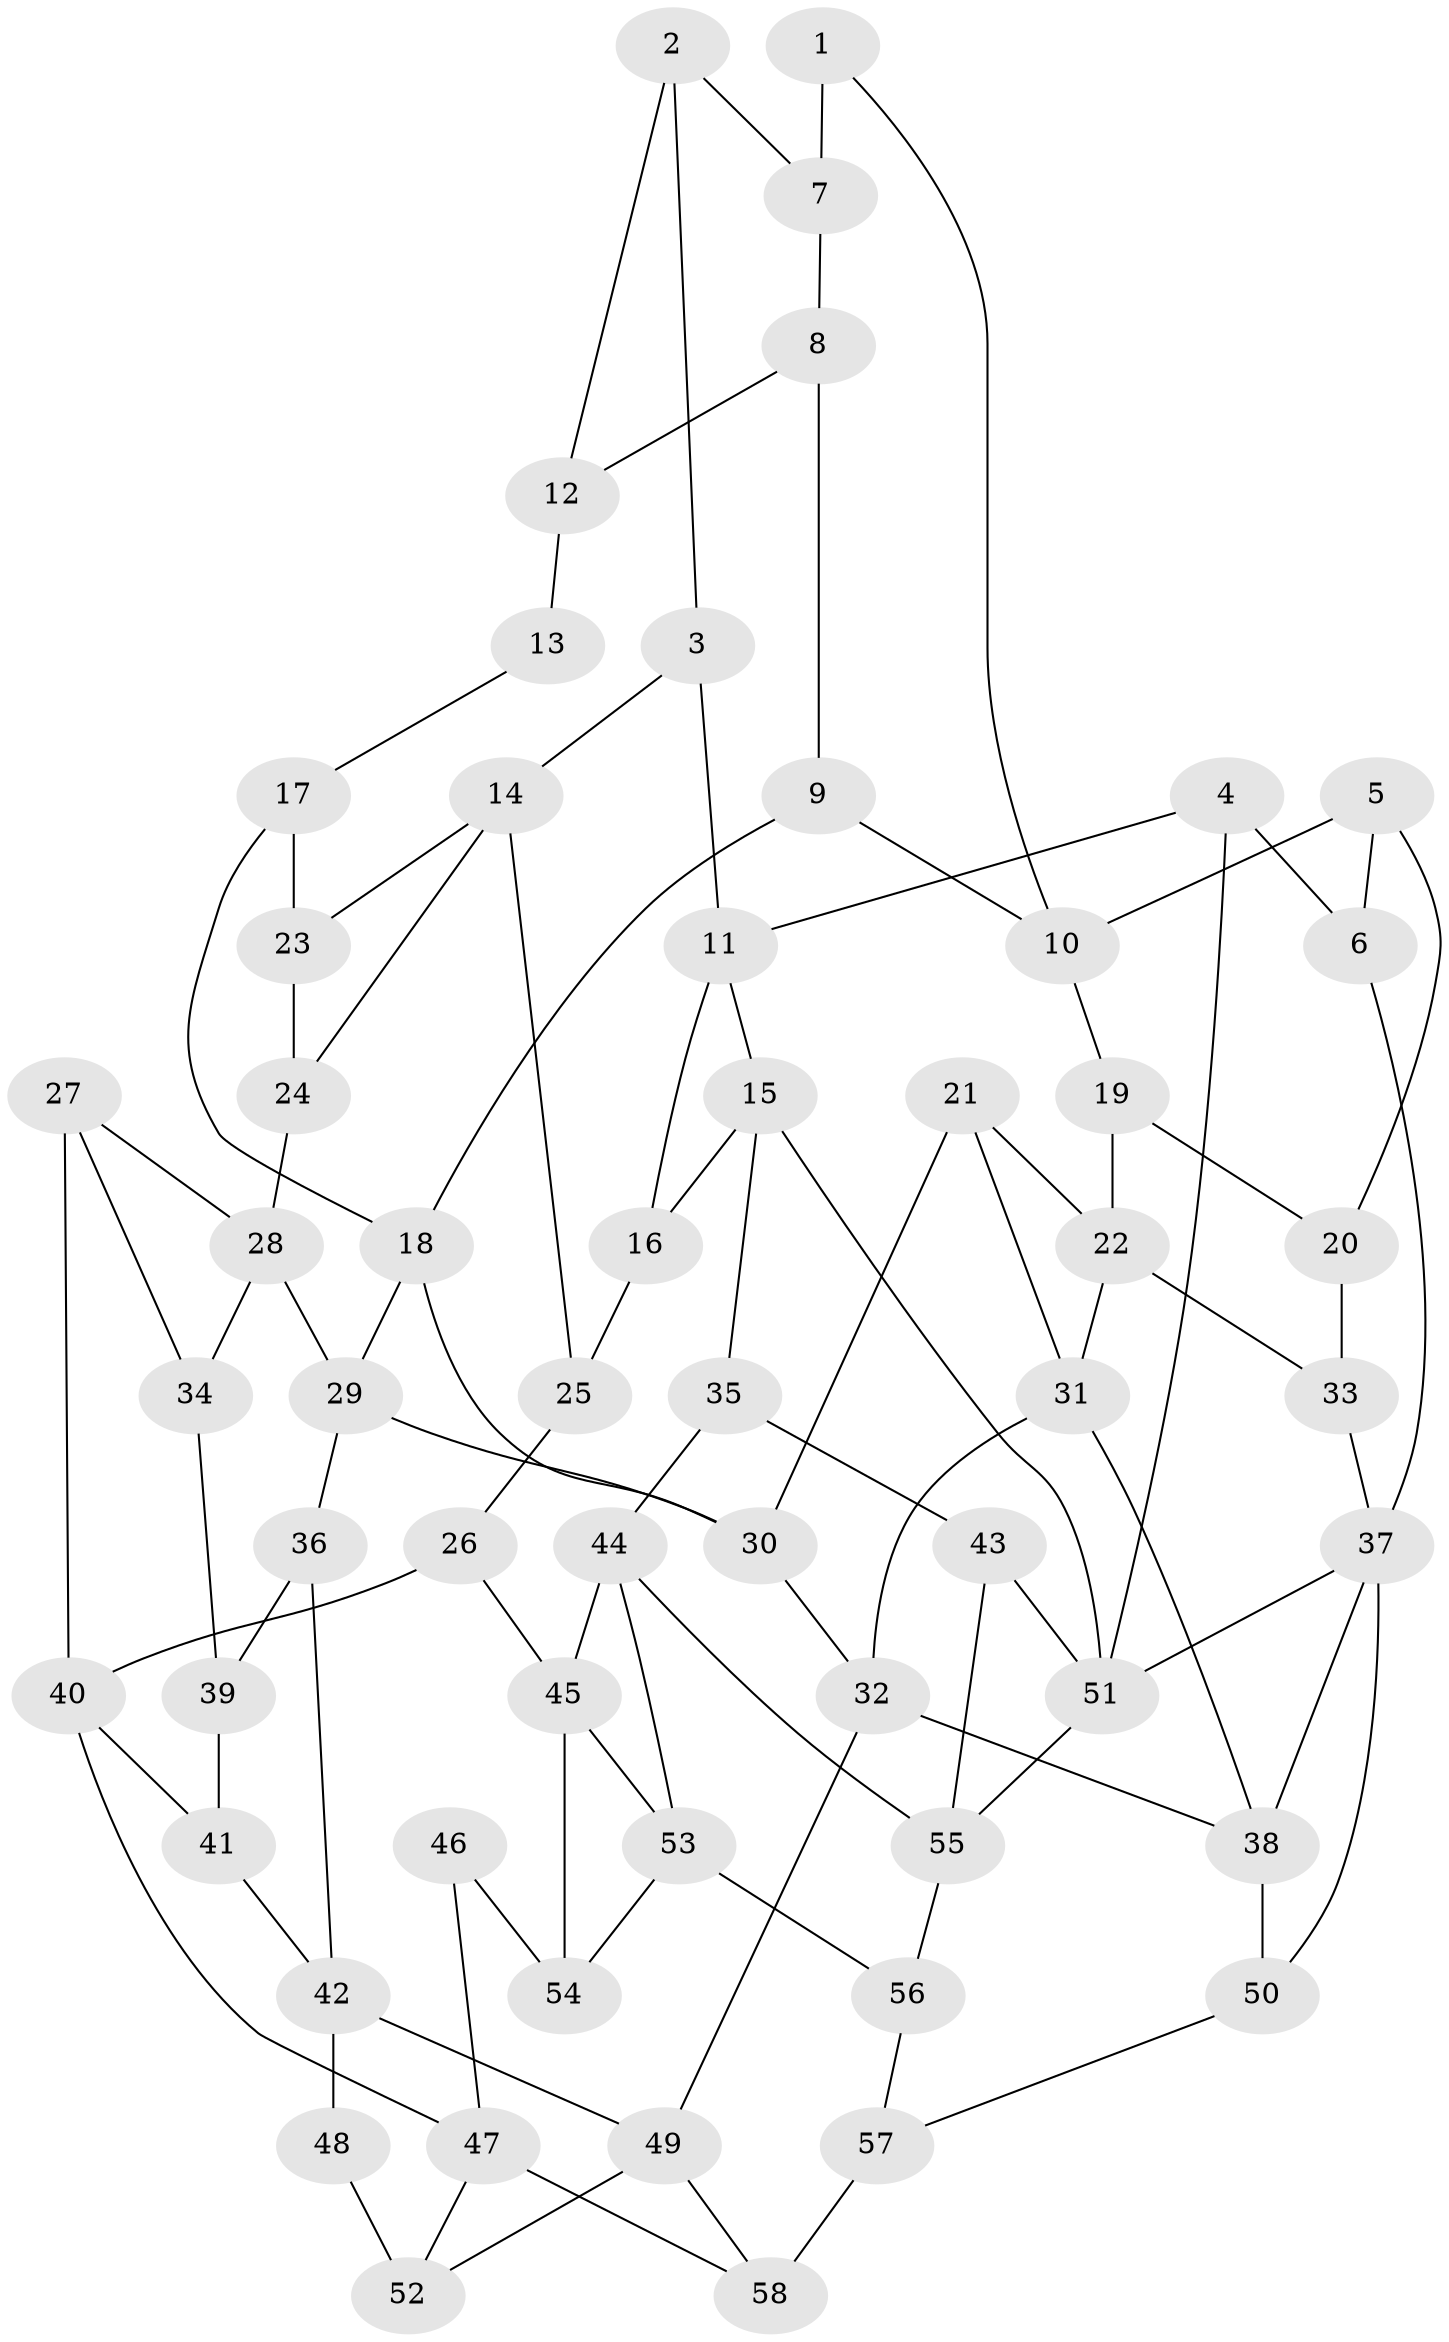 // original degree distribution, {3: 0.020618556701030927, 4: 0.23711340206185566, 5: 0.5360824742268041, 6: 0.20618556701030927}
// Generated by graph-tools (version 1.1) at 2025/38/03/04/25 23:38:31]
// undirected, 58 vertices, 97 edges
graph export_dot {
  node [color=gray90,style=filled];
  1;
  2;
  3;
  4;
  5;
  6;
  7;
  8;
  9;
  10;
  11;
  12;
  13;
  14;
  15;
  16;
  17;
  18;
  19;
  20;
  21;
  22;
  23;
  24;
  25;
  26;
  27;
  28;
  29;
  30;
  31;
  32;
  33;
  34;
  35;
  36;
  37;
  38;
  39;
  40;
  41;
  42;
  43;
  44;
  45;
  46;
  47;
  48;
  49;
  50;
  51;
  52;
  53;
  54;
  55;
  56;
  57;
  58;
  1 -- 7 [weight=2.0];
  1 -- 10 [weight=1.0];
  2 -- 3 [weight=1.0];
  2 -- 7 [weight=1.0];
  2 -- 12 [weight=1.0];
  3 -- 11 [weight=1.0];
  3 -- 14 [weight=1.0];
  4 -- 6 [weight=2.0];
  4 -- 11 [weight=1.0];
  4 -- 51 [weight=1.0];
  5 -- 6 [weight=1.0];
  5 -- 10 [weight=1.0];
  5 -- 20 [weight=1.0];
  6 -- 37 [weight=1.0];
  7 -- 8 [weight=1.0];
  8 -- 9 [weight=1.0];
  8 -- 12 [weight=1.0];
  9 -- 10 [weight=1.0];
  9 -- 18 [weight=1.0];
  10 -- 19 [weight=1.0];
  11 -- 15 [weight=1.0];
  11 -- 16 [weight=1.0];
  12 -- 13 [weight=2.0];
  13 -- 17 [weight=1.0];
  14 -- 23 [weight=1.0];
  14 -- 24 [weight=1.0];
  14 -- 25 [weight=1.0];
  15 -- 16 [weight=1.0];
  15 -- 35 [weight=1.0];
  15 -- 51 [weight=1.0];
  16 -- 25 [weight=2.0];
  17 -- 18 [weight=1.0];
  17 -- 23 [weight=2.0];
  18 -- 29 [weight=1.0];
  18 -- 30 [weight=1.0];
  19 -- 20 [weight=1.0];
  19 -- 22 [weight=1.0];
  20 -- 33 [weight=2.0];
  21 -- 22 [weight=1.0];
  21 -- 30 [weight=1.0];
  21 -- 31 [weight=1.0];
  22 -- 31 [weight=1.0];
  22 -- 33 [weight=1.0];
  23 -- 24 [weight=1.0];
  24 -- 28 [weight=1.0];
  25 -- 26 [weight=1.0];
  26 -- 40 [weight=1.0];
  26 -- 45 [weight=1.0];
  27 -- 28 [weight=1.0];
  27 -- 34 [weight=1.0];
  27 -- 40 [weight=1.0];
  28 -- 29 [weight=1.0];
  28 -- 34 [weight=1.0];
  29 -- 30 [weight=1.0];
  29 -- 36 [weight=1.0];
  30 -- 32 [weight=1.0];
  31 -- 32 [weight=1.0];
  31 -- 38 [weight=1.0];
  32 -- 38 [weight=1.0];
  32 -- 49 [weight=1.0];
  33 -- 37 [weight=1.0];
  34 -- 39 [weight=2.0];
  35 -- 43 [weight=1.0];
  35 -- 44 [weight=1.0];
  36 -- 39 [weight=1.0];
  36 -- 42 [weight=1.0];
  37 -- 38 [weight=1.0];
  37 -- 50 [weight=1.0];
  37 -- 51 [weight=1.0];
  38 -- 50 [weight=1.0];
  39 -- 41 [weight=1.0];
  40 -- 41 [weight=1.0];
  40 -- 47 [weight=1.0];
  41 -- 42 [weight=1.0];
  42 -- 48 [weight=1.0];
  42 -- 49 [weight=1.0];
  43 -- 51 [weight=2.0];
  43 -- 55 [weight=1.0];
  44 -- 45 [weight=1.0];
  44 -- 53 [weight=1.0];
  44 -- 55 [weight=1.0];
  45 -- 53 [weight=1.0];
  45 -- 54 [weight=1.0];
  46 -- 47 [weight=1.0];
  46 -- 54 [weight=2.0];
  47 -- 52 [weight=1.0];
  47 -- 58 [weight=1.0];
  48 -- 52 [weight=2.0];
  49 -- 52 [weight=1.0];
  49 -- 58 [weight=1.0];
  50 -- 57 [weight=1.0];
  51 -- 55 [weight=1.0];
  53 -- 54 [weight=1.0];
  53 -- 56 [weight=1.0];
  55 -- 56 [weight=1.0];
  56 -- 57 [weight=1.0];
  57 -- 58 [weight=2.0];
}

